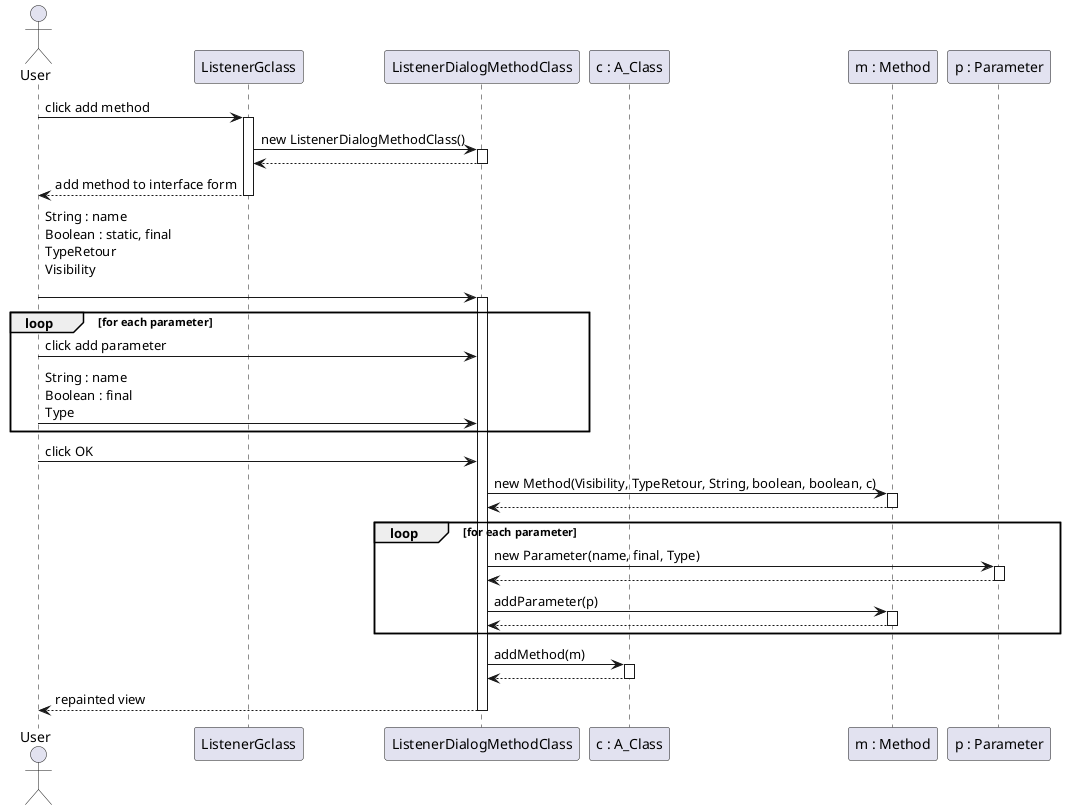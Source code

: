 @startuml

    actor User as u
    participant ListenerGclass as lgc
    participant ListenerDialogMethodClass as lmc
    participant "c : A_Class" as c
    participant "m : Method" as m
    participant "p : Parameter" as p

    u -> lgc: click add method
    activate lgc

    lgc -> lmc : new ListenerDialogMethodClass()
    activate lmc
    lmc --> lgc
    deactivate lmc

    lgc --> u : add method to interface form
    deactivate lgc

    

    u -> lmc: String : name\nBoolean : static, final\nTypeRetour\nVisibility\n
    activate lmc
    loop for each parameter
        u -> lmc: click add parameter
        u -> lmc: String : name\nBoolean : final\nType
    end

    u -> lmc: click OK


    lmc -> m: new Method(Visibility, TypeRetour, String, boolean, boolean, c)
    activate m
    m --> lmc
    deactivate m
    loop for each parameter
        lmc -> p: new Parameter(name, final, Type)
        activate p
        p --> lmc
        deactivate p
        lmc -> m: addParameter(p)
        activate m
        m --> lmc
        deactivate m
    end
    deactivate m
    lmc -> c: addMethod(m)
    activate c
    c --> lmc
    deactivate c

    lmc --> u: repainted view
    deactivate lmc
@enduml